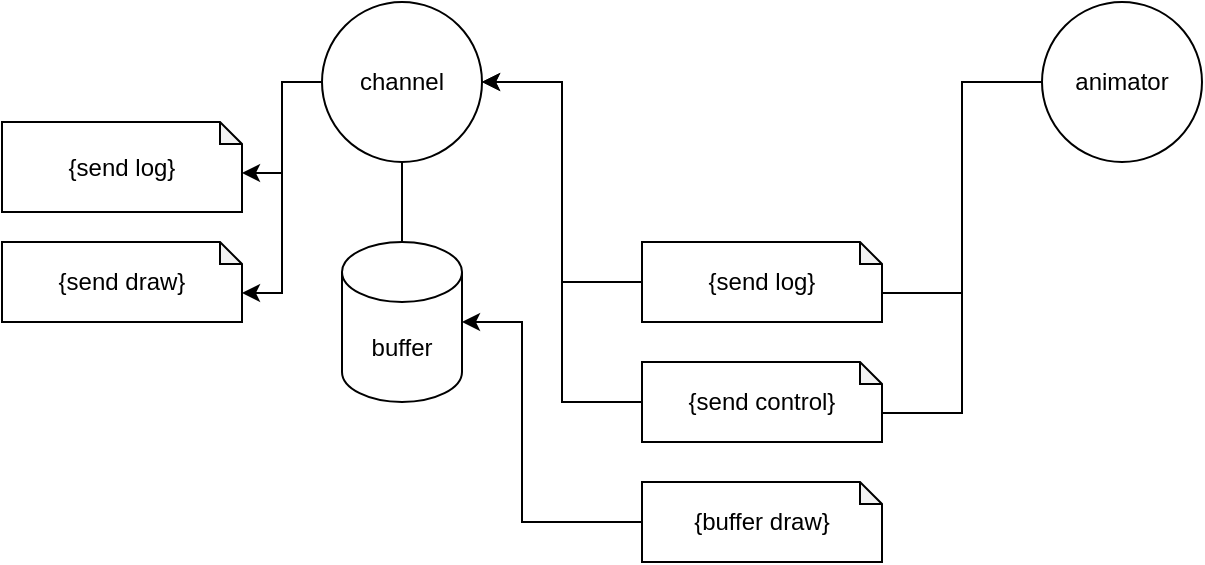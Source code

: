 <mxfile version="26.0.11">
  <diagram name="Page-1" id="kKHpir4O-wVjDM-xojcb">
    <mxGraphModel dx="845" dy="670" grid="1" gridSize="10" guides="1" tooltips="1" connect="1" arrows="1" fold="1" page="1" pageScale="1" pageWidth="850" pageHeight="1100" math="0" shadow="0">
      <root>
        <mxCell id="0" />
        <mxCell id="1" parent="0" />
        <mxCell id="nrVpLFsN9AzKckAbSTYe-1" value="channel" style="ellipse;whiteSpace=wrap;html=1;aspect=fixed;" vertex="1" parent="1">
          <mxGeometry x="280" y="160" width="80" height="80" as="geometry" />
        </mxCell>
        <mxCell id="nrVpLFsN9AzKckAbSTYe-2" value="animator" style="ellipse;whiteSpace=wrap;html=1;aspect=fixed;" vertex="1" parent="1">
          <mxGeometry x="640" y="160" width="80" height="80" as="geometry" />
        </mxCell>
        <mxCell id="nrVpLFsN9AzKckAbSTYe-9" style="edgeStyle=orthogonalEdgeStyle;rounded=0;orthogonalLoop=1;jettySize=auto;html=1;exitX=0;exitY=0.5;exitDx=0;exitDy=0;exitPerimeter=0;entryX=1;entryY=0.5;entryDx=0;entryDy=0;" edge="1" parent="1" source="nrVpLFsN9AzKckAbSTYe-5" target="nrVpLFsN9AzKckAbSTYe-1">
          <mxGeometry relative="1" as="geometry" />
        </mxCell>
        <mxCell id="nrVpLFsN9AzKckAbSTYe-5" value="{send log}" style="shape=note;whiteSpace=wrap;html=1;backgroundOutline=1;darkOpacity=0.05;size=11;" vertex="1" parent="1">
          <mxGeometry x="440" y="280" width="120" height="40" as="geometry" />
        </mxCell>
        <mxCell id="nrVpLFsN9AzKckAbSTYe-10" style="edgeStyle=orthogonalEdgeStyle;rounded=0;orthogonalLoop=1;jettySize=auto;html=1;exitX=0;exitY=0.5;exitDx=0;exitDy=0;exitPerimeter=0;entryX=1;entryY=0.5;entryDx=0;entryDy=0;" edge="1" parent="1" source="nrVpLFsN9AzKckAbSTYe-6" target="nrVpLFsN9AzKckAbSTYe-1">
          <mxGeometry relative="1" as="geometry" />
        </mxCell>
        <mxCell id="nrVpLFsN9AzKckAbSTYe-6" value="{send control}" style="shape=note;whiteSpace=wrap;html=1;backgroundOutline=1;darkOpacity=0.05;size=11;" vertex="1" parent="1">
          <mxGeometry x="440" y="340" width="120" height="40" as="geometry" />
        </mxCell>
        <mxCell id="nrVpLFsN9AzKckAbSTYe-7" style="edgeStyle=orthogonalEdgeStyle;rounded=0;orthogonalLoop=1;jettySize=auto;html=1;exitX=0;exitY=0.5;exitDx=0;exitDy=0;entryX=0;entryY=0;entryDx=120;entryDy=25.5;entryPerimeter=0;endArrow=none;startFill=0;" edge="1" parent="1" source="nrVpLFsN9AzKckAbSTYe-2" target="nrVpLFsN9AzKckAbSTYe-6">
          <mxGeometry relative="1" as="geometry" />
        </mxCell>
        <mxCell id="nrVpLFsN9AzKckAbSTYe-8" style="edgeStyle=orthogonalEdgeStyle;rounded=0;orthogonalLoop=1;jettySize=auto;html=1;exitX=0;exitY=0.5;exitDx=0;exitDy=0;entryX=0;entryY=0;entryDx=120;entryDy=25.5;entryPerimeter=0;endArrow=none;startFill=0;" edge="1" parent="1" source="nrVpLFsN9AzKckAbSTYe-2" target="nrVpLFsN9AzKckAbSTYe-5">
          <mxGeometry relative="1" as="geometry" />
        </mxCell>
        <mxCell id="nrVpLFsN9AzKckAbSTYe-11" value="{buffer draw}" style="shape=note;whiteSpace=wrap;html=1;backgroundOutline=1;darkOpacity=0.05;size=11;" vertex="1" parent="1">
          <mxGeometry x="440" y="400" width="120" height="40" as="geometry" />
        </mxCell>
        <mxCell id="nrVpLFsN9AzKckAbSTYe-13" value="buffer" style="shape=cylinder3;whiteSpace=wrap;html=1;boundedLbl=1;backgroundOutline=1;size=15;" vertex="1" parent="1">
          <mxGeometry x="290" y="280" width="60" height="80" as="geometry" />
        </mxCell>
        <mxCell id="nrVpLFsN9AzKckAbSTYe-14" style="edgeStyle=orthogonalEdgeStyle;rounded=0;orthogonalLoop=1;jettySize=auto;html=1;exitX=0;exitY=0.5;exitDx=0;exitDy=0;exitPerimeter=0;entryX=1;entryY=0.5;entryDx=0;entryDy=0;entryPerimeter=0;" edge="1" parent="1" source="nrVpLFsN9AzKckAbSTYe-11" target="nrVpLFsN9AzKckAbSTYe-13">
          <mxGeometry relative="1" as="geometry">
            <Array as="points">
              <mxPoint x="380" y="420" />
              <mxPoint x="380" y="320" />
            </Array>
          </mxGeometry>
        </mxCell>
        <mxCell id="nrVpLFsN9AzKckAbSTYe-15" value="" style="endArrow=none;html=1;rounded=0;entryX=0.5;entryY=1;entryDx=0;entryDy=0;exitX=0.5;exitY=0;exitDx=0;exitDy=0;exitPerimeter=0;" edge="1" parent="1" source="nrVpLFsN9AzKckAbSTYe-13" target="nrVpLFsN9AzKckAbSTYe-1">
          <mxGeometry width="50" height="50" relative="1" as="geometry">
            <mxPoint x="520" y="370" as="sourcePoint" />
            <mxPoint x="570" y="320" as="targetPoint" />
          </mxGeometry>
        </mxCell>
        <mxCell id="nrVpLFsN9AzKckAbSTYe-16" value="{send log}" style="shape=note;whiteSpace=wrap;html=1;backgroundOutline=1;darkOpacity=0.05;size=11;" vertex="1" parent="1">
          <mxGeometry x="120" y="220" width="120" height="45" as="geometry" />
        </mxCell>
        <mxCell id="nrVpLFsN9AzKckAbSTYe-17" style="edgeStyle=orthogonalEdgeStyle;rounded=0;orthogonalLoop=1;jettySize=auto;html=1;exitX=0;exitY=0.5;exitDx=0;exitDy=0;entryX=0;entryY=0;entryDx=120;entryDy=25.5;entryPerimeter=0;" edge="1" parent="1" source="nrVpLFsN9AzKckAbSTYe-1" target="nrVpLFsN9AzKckAbSTYe-16">
          <mxGeometry relative="1" as="geometry" />
        </mxCell>
        <mxCell id="nrVpLFsN9AzKckAbSTYe-18" value="{send draw}" style="shape=note;whiteSpace=wrap;html=1;backgroundOutline=1;darkOpacity=0.05;size=11;" vertex="1" parent="1">
          <mxGeometry x="120" y="280" width="120" height="40" as="geometry" />
        </mxCell>
        <mxCell id="nrVpLFsN9AzKckAbSTYe-19" style="edgeStyle=orthogonalEdgeStyle;rounded=0;orthogonalLoop=1;jettySize=auto;html=1;exitX=0;exitY=0.5;exitDx=0;exitDy=0;entryX=0;entryY=0;entryDx=120;entryDy=25.5;entryPerimeter=0;" edge="1" parent="1" source="nrVpLFsN9AzKckAbSTYe-1" target="nrVpLFsN9AzKckAbSTYe-18">
          <mxGeometry relative="1" as="geometry" />
        </mxCell>
      </root>
    </mxGraphModel>
  </diagram>
</mxfile>
